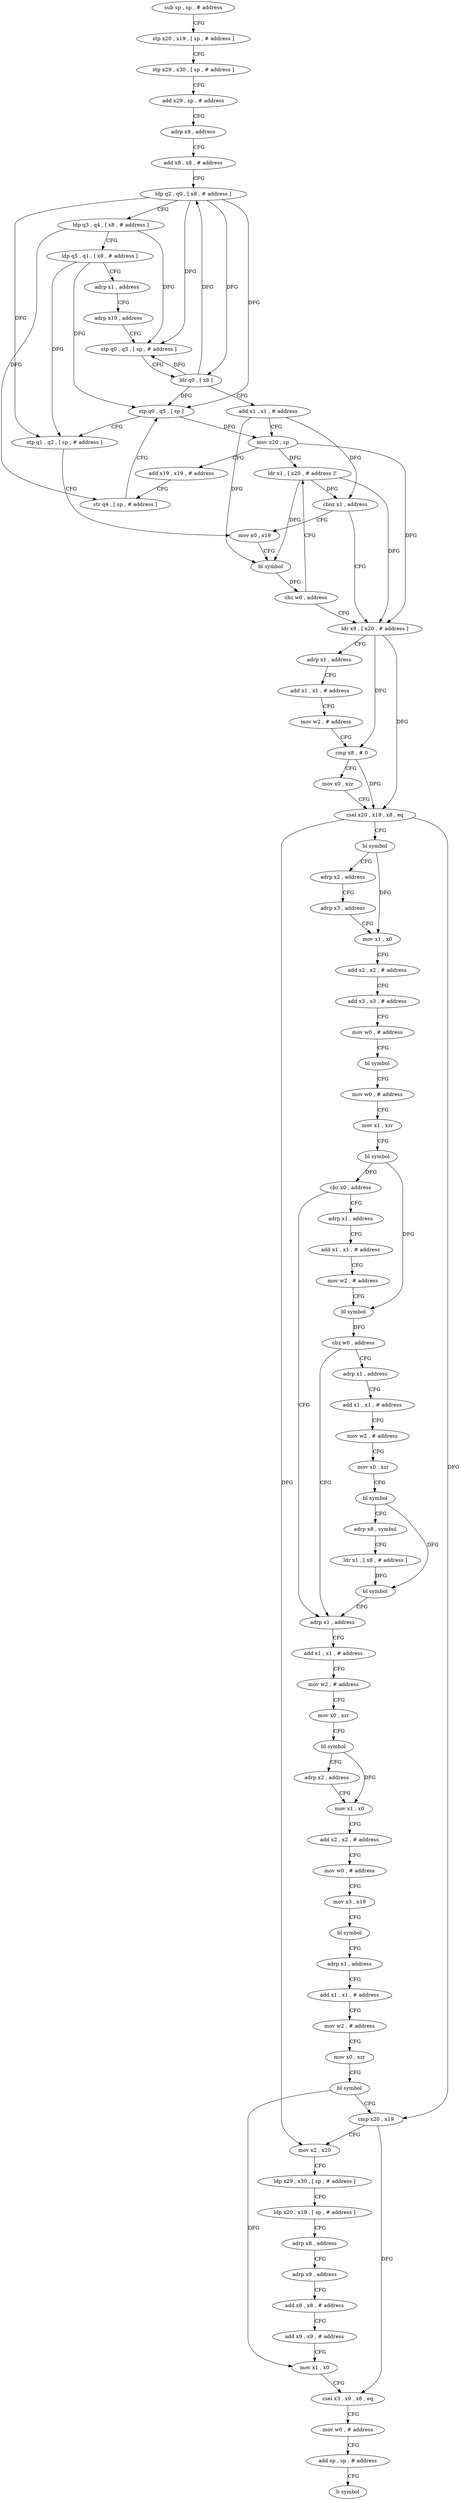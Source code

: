 digraph "func" {
"4199520" [label = "sub sp , sp , # address" ]
"4199524" [label = "stp x20 , x19 , [ sp , # address ]" ]
"4199528" [label = "stp x29 , x30 , [ sp , # address ]" ]
"4199532" [label = "add x29 , sp , # address" ]
"4199536" [label = "adrp x8 , address" ]
"4199540" [label = "add x8 , x8 , # address" ]
"4199544" [label = "ldp q2 , q0 , [ x8 , # address ]" ]
"4199548" [label = "ldp q3 , q4 , [ x8 , # address ]" ]
"4199552" [label = "ldp q5 , q1 , [ x8 , # address ]" ]
"4199556" [label = "adrp x1 , address" ]
"4199560" [label = "adrp x19 , address" ]
"4199564" [label = "stp q0 , q3 , [ sp , # address ]" ]
"4199568" [label = "ldr q0 , [ x8 ]" ]
"4199572" [label = "add x1 , x1 , # address" ]
"4199576" [label = "mov x20 , sp" ]
"4199580" [label = "add x19 , x19 , # address" ]
"4199584" [label = "str q4 , [ sp , # address ]" ]
"4199588" [label = "stp q0 , q5 , [ sp ]" ]
"4199592" [label = "stp q1 , q2 , [ sp , # address ]" ]
"4199596" [label = "mov x0 , x19" ]
"4199616" [label = "ldr x8 , [ x20 , # address ]" ]
"4199620" [label = "adrp x1 , address" ]
"4199624" [label = "add x1 , x1 , # address" ]
"4199628" [label = "mov w2 , # address" ]
"4199632" [label = "cmp x8 , # 0" ]
"4199636" [label = "mov x0 , xzr" ]
"4199640" [label = "csel x20 , x19 , x8 , eq" ]
"4199644" [label = "bl symbol" ]
"4199648" [label = "adrp x2 , address" ]
"4199652" [label = "adrp x3 , address" ]
"4199656" [label = "mov x1 , x0" ]
"4199660" [label = "add x2 , x2 , # address" ]
"4199664" [label = "add x3 , x3 , # address" ]
"4199668" [label = "mov w0 , # address" ]
"4199672" [label = "bl symbol" ]
"4199676" [label = "mov w0 , # address" ]
"4199680" [label = "mov x1 , xzr" ]
"4199684" [label = "bl symbol" ]
"4199688" [label = "cbz x0 , address" ]
"4199744" [label = "adrp x1 , address" ]
"4199692" [label = "adrp x1 , address" ]
"4199608" [label = "ldr x1 , [ x20 , # address ]!" ]
"4199612" [label = "cbnz x1 , address" ]
"4199748" [label = "add x1 , x1 , # address" ]
"4199752" [label = "mov w2 , # address" ]
"4199756" [label = "mov x0 , xzr" ]
"4199760" [label = "bl symbol" ]
"4199764" [label = "adrp x2 , address" ]
"4199768" [label = "mov x1 , x0" ]
"4199772" [label = "add x2 , x2 , # address" ]
"4199776" [label = "mov w0 , # address" ]
"4199780" [label = "mov x3 , x19" ]
"4199784" [label = "bl symbol" ]
"4199788" [label = "adrp x1 , address" ]
"4199792" [label = "add x1 , x1 , # address" ]
"4199796" [label = "mov w2 , # address" ]
"4199800" [label = "mov x0 , xzr" ]
"4199804" [label = "bl symbol" ]
"4199808" [label = "cmp x20 , x19" ]
"4199812" [label = "mov x2 , x20" ]
"4199816" [label = "ldp x29 , x30 , [ sp , # address ]" ]
"4199820" [label = "ldp x20 , x19 , [ sp , # address ]" ]
"4199824" [label = "adrp x8 , address" ]
"4199828" [label = "adrp x9 , address" ]
"4199832" [label = "add x8 , x8 , # address" ]
"4199836" [label = "add x9 , x9 , # address" ]
"4199840" [label = "mov x1 , x0" ]
"4199844" [label = "csel x3 , x9 , x8 , eq" ]
"4199848" [label = "mov w0 , # address" ]
"4199852" [label = "add sp , sp , # address" ]
"4199856" [label = "b symbol" ]
"4199696" [label = "add x1 , x1 , # address" ]
"4199700" [label = "mov w2 , # address" ]
"4199704" [label = "bl symbol" ]
"4199708" [label = "cbz w0 , address" ]
"4199712" [label = "adrp x1 , address" ]
"4199600" [label = "bl symbol" ]
"4199604" [label = "cbz w0 , address" ]
"4199716" [label = "add x1 , x1 , # address" ]
"4199720" [label = "mov w2 , # address" ]
"4199724" [label = "mov x0 , xzr" ]
"4199728" [label = "bl symbol" ]
"4199732" [label = "adrp x8 , symbol" ]
"4199736" [label = "ldr x1 , [ x8 , # address ]" ]
"4199740" [label = "bl symbol" ]
"4199520" -> "4199524" [ label = "CFG" ]
"4199524" -> "4199528" [ label = "CFG" ]
"4199528" -> "4199532" [ label = "CFG" ]
"4199532" -> "4199536" [ label = "CFG" ]
"4199536" -> "4199540" [ label = "CFG" ]
"4199540" -> "4199544" [ label = "CFG" ]
"4199544" -> "4199548" [ label = "CFG" ]
"4199544" -> "4199564" [ label = "DFG" ]
"4199544" -> "4199568" [ label = "DFG" ]
"4199544" -> "4199588" [ label = "DFG" ]
"4199544" -> "4199592" [ label = "DFG" ]
"4199548" -> "4199552" [ label = "CFG" ]
"4199548" -> "4199564" [ label = "DFG" ]
"4199548" -> "4199584" [ label = "DFG" ]
"4199552" -> "4199556" [ label = "CFG" ]
"4199552" -> "4199588" [ label = "DFG" ]
"4199552" -> "4199592" [ label = "DFG" ]
"4199556" -> "4199560" [ label = "CFG" ]
"4199560" -> "4199564" [ label = "CFG" ]
"4199564" -> "4199568" [ label = "CFG" ]
"4199568" -> "4199572" [ label = "CFG" ]
"4199568" -> "4199544" [ label = "DFG" ]
"4199568" -> "4199564" [ label = "DFG" ]
"4199568" -> "4199588" [ label = "DFG" ]
"4199572" -> "4199576" [ label = "CFG" ]
"4199572" -> "4199600" [ label = "DFG" ]
"4199572" -> "4199612" [ label = "DFG" ]
"4199576" -> "4199580" [ label = "CFG" ]
"4199576" -> "4199616" [ label = "DFG" ]
"4199576" -> "4199608" [ label = "DFG" ]
"4199580" -> "4199584" [ label = "CFG" ]
"4199584" -> "4199588" [ label = "CFG" ]
"4199588" -> "4199592" [ label = "CFG" ]
"4199588" -> "4199576" [ label = "DFG" ]
"4199592" -> "4199596" [ label = "CFG" ]
"4199596" -> "4199600" [ label = "CFG" ]
"4199616" -> "4199620" [ label = "CFG" ]
"4199616" -> "4199632" [ label = "DFG" ]
"4199616" -> "4199640" [ label = "DFG" ]
"4199620" -> "4199624" [ label = "CFG" ]
"4199624" -> "4199628" [ label = "CFG" ]
"4199628" -> "4199632" [ label = "CFG" ]
"4199632" -> "4199636" [ label = "CFG" ]
"4199632" -> "4199640" [ label = "DFG" ]
"4199636" -> "4199640" [ label = "CFG" ]
"4199640" -> "4199644" [ label = "CFG" ]
"4199640" -> "4199808" [ label = "DFG" ]
"4199640" -> "4199812" [ label = "DFG" ]
"4199644" -> "4199648" [ label = "CFG" ]
"4199644" -> "4199656" [ label = "DFG" ]
"4199648" -> "4199652" [ label = "CFG" ]
"4199652" -> "4199656" [ label = "CFG" ]
"4199656" -> "4199660" [ label = "CFG" ]
"4199660" -> "4199664" [ label = "CFG" ]
"4199664" -> "4199668" [ label = "CFG" ]
"4199668" -> "4199672" [ label = "CFG" ]
"4199672" -> "4199676" [ label = "CFG" ]
"4199676" -> "4199680" [ label = "CFG" ]
"4199680" -> "4199684" [ label = "CFG" ]
"4199684" -> "4199688" [ label = "DFG" ]
"4199684" -> "4199704" [ label = "DFG" ]
"4199688" -> "4199744" [ label = "CFG" ]
"4199688" -> "4199692" [ label = "CFG" ]
"4199744" -> "4199748" [ label = "CFG" ]
"4199692" -> "4199696" [ label = "CFG" ]
"4199608" -> "4199612" [ label = "DFG" ]
"4199608" -> "4199600" [ label = "DFG" ]
"4199608" -> "4199616" [ label = "DFG" ]
"4199612" -> "4199596" [ label = "CFG" ]
"4199612" -> "4199616" [ label = "CFG" ]
"4199748" -> "4199752" [ label = "CFG" ]
"4199752" -> "4199756" [ label = "CFG" ]
"4199756" -> "4199760" [ label = "CFG" ]
"4199760" -> "4199764" [ label = "CFG" ]
"4199760" -> "4199768" [ label = "DFG" ]
"4199764" -> "4199768" [ label = "CFG" ]
"4199768" -> "4199772" [ label = "CFG" ]
"4199772" -> "4199776" [ label = "CFG" ]
"4199776" -> "4199780" [ label = "CFG" ]
"4199780" -> "4199784" [ label = "CFG" ]
"4199784" -> "4199788" [ label = "CFG" ]
"4199788" -> "4199792" [ label = "CFG" ]
"4199792" -> "4199796" [ label = "CFG" ]
"4199796" -> "4199800" [ label = "CFG" ]
"4199800" -> "4199804" [ label = "CFG" ]
"4199804" -> "4199808" [ label = "CFG" ]
"4199804" -> "4199840" [ label = "DFG" ]
"4199808" -> "4199812" [ label = "CFG" ]
"4199808" -> "4199844" [ label = "DFG" ]
"4199812" -> "4199816" [ label = "CFG" ]
"4199816" -> "4199820" [ label = "CFG" ]
"4199820" -> "4199824" [ label = "CFG" ]
"4199824" -> "4199828" [ label = "CFG" ]
"4199828" -> "4199832" [ label = "CFG" ]
"4199832" -> "4199836" [ label = "CFG" ]
"4199836" -> "4199840" [ label = "CFG" ]
"4199840" -> "4199844" [ label = "CFG" ]
"4199844" -> "4199848" [ label = "CFG" ]
"4199848" -> "4199852" [ label = "CFG" ]
"4199852" -> "4199856" [ label = "CFG" ]
"4199696" -> "4199700" [ label = "CFG" ]
"4199700" -> "4199704" [ label = "CFG" ]
"4199704" -> "4199708" [ label = "DFG" ]
"4199708" -> "4199744" [ label = "CFG" ]
"4199708" -> "4199712" [ label = "CFG" ]
"4199712" -> "4199716" [ label = "CFG" ]
"4199600" -> "4199604" [ label = "DFG" ]
"4199604" -> "4199616" [ label = "CFG" ]
"4199604" -> "4199608" [ label = "CFG" ]
"4199716" -> "4199720" [ label = "CFG" ]
"4199720" -> "4199724" [ label = "CFG" ]
"4199724" -> "4199728" [ label = "CFG" ]
"4199728" -> "4199732" [ label = "CFG" ]
"4199728" -> "4199740" [ label = "DFG" ]
"4199732" -> "4199736" [ label = "CFG" ]
"4199736" -> "4199740" [ label = "DFG" ]
"4199740" -> "4199744" [ label = "CFG" ]
}
